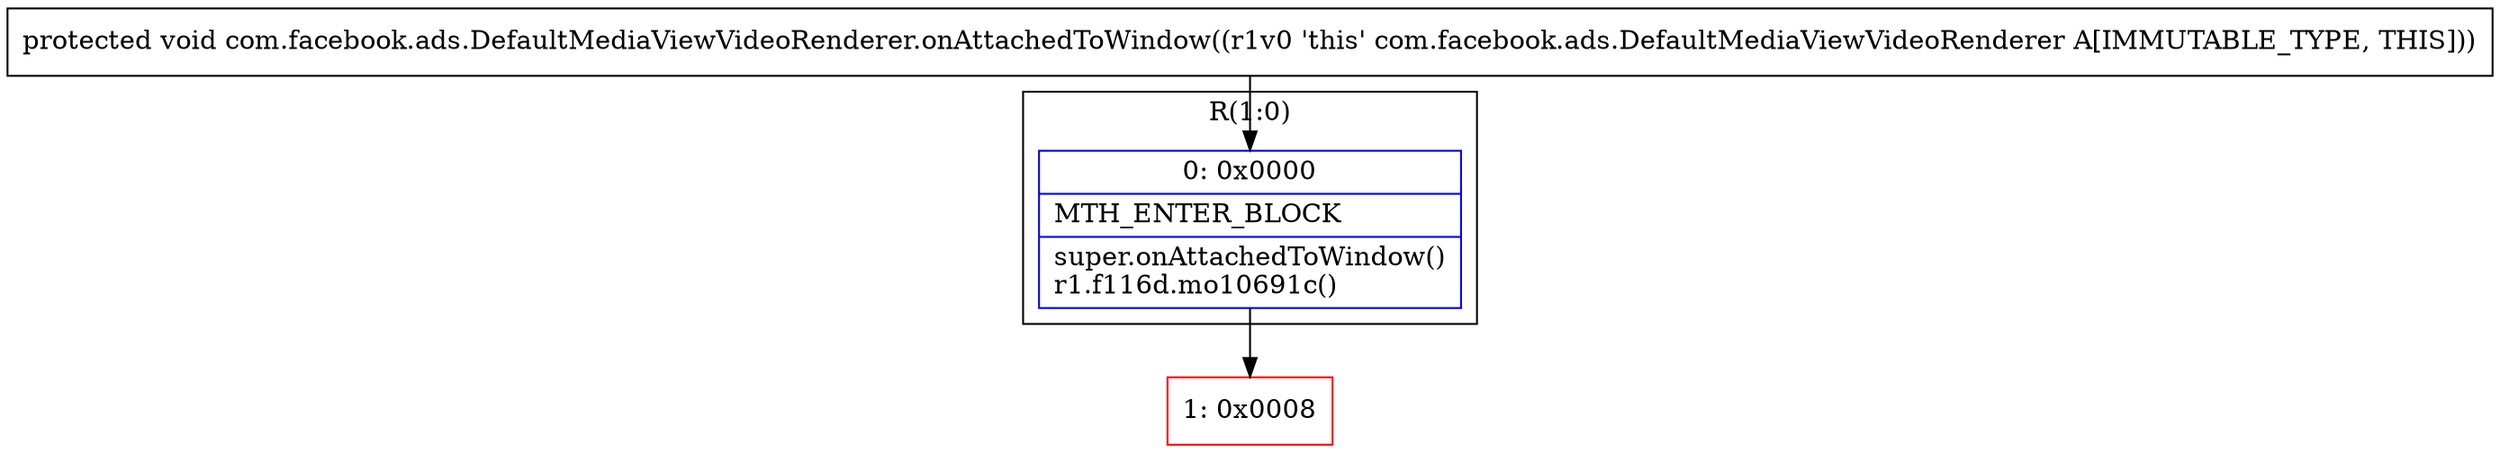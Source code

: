 digraph "CFG forcom.facebook.ads.DefaultMediaViewVideoRenderer.onAttachedToWindow()V" {
subgraph cluster_Region_558300462 {
label = "R(1:0)";
node [shape=record,color=blue];
Node_0 [shape=record,label="{0\:\ 0x0000|MTH_ENTER_BLOCK\l|super.onAttachedToWindow()\lr1.f116d.mo10691c()\l}"];
}
Node_1 [shape=record,color=red,label="{1\:\ 0x0008}"];
MethodNode[shape=record,label="{protected void com.facebook.ads.DefaultMediaViewVideoRenderer.onAttachedToWindow((r1v0 'this' com.facebook.ads.DefaultMediaViewVideoRenderer A[IMMUTABLE_TYPE, THIS])) }"];
MethodNode -> Node_0;
Node_0 -> Node_1;
}


